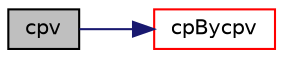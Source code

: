 digraph "cpv"
{
  bgcolor="transparent";
  edge [fontname="Helvetica",fontsize="10",labelfontname="Helvetica",labelfontsize="10"];
  node [fontname="Helvetica",fontsize="10",shape=record];
  rankdir="LR";
  Node18 [label="cpv",height=0.2,width=0.4,color="black", fillcolor="grey75", style="filled", fontcolor="black"];
  Node18 -> Node19 [color="midnightblue",fontsize="10",style="solid",fontname="Helvetica"];
  Node19 [label="cpBycpv",height=0.2,width=0.4,color="red",URL="$a31741.html#a58ef4df2a36e9a17eba959da38cf9ca5",tooltip="cp/cv [] "];
}
